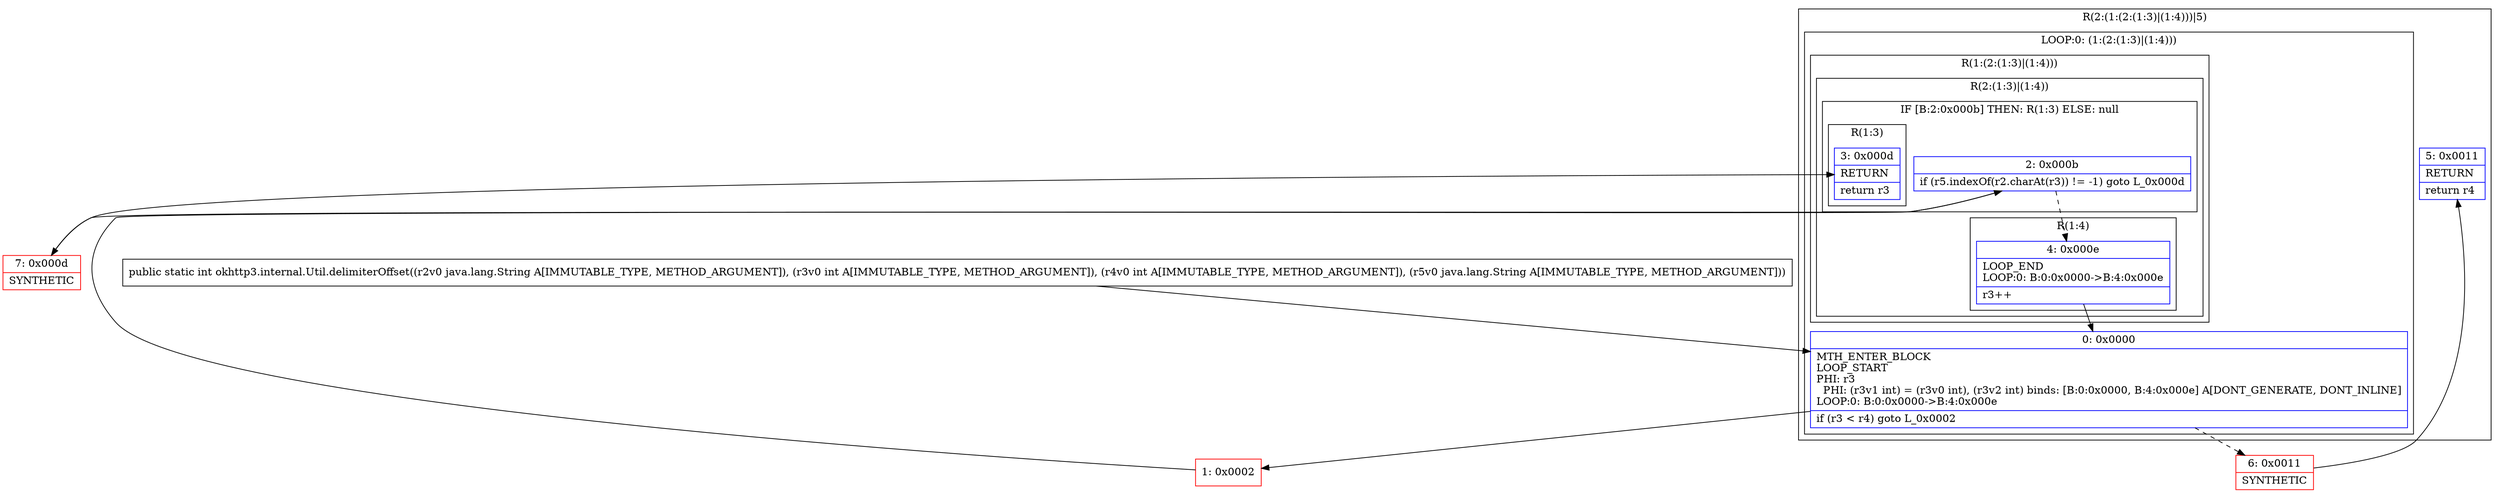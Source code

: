 digraph "CFG forokhttp3.internal.Util.delimiterOffset(Ljava\/lang\/String;IILjava\/lang\/String;)I" {
subgraph cluster_Region_1037421041 {
label = "R(2:(1:(2:(1:3)|(1:4)))|5)";
node [shape=record,color=blue];
subgraph cluster_LoopRegion_512519708 {
label = "LOOP:0: (1:(2:(1:3)|(1:4)))";
node [shape=record,color=blue];
Node_0 [shape=record,label="{0\:\ 0x0000|MTH_ENTER_BLOCK\lLOOP_START\lPHI: r3 \l  PHI: (r3v1 int) = (r3v0 int), (r3v2 int) binds: [B:0:0x0000, B:4:0x000e] A[DONT_GENERATE, DONT_INLINE]\lLOOP:0: B:0:0x0000\-\>B:4:0x000e\l|if (r3 \< r4) goto L_0x0002\l}"];
subgraph cluster_Region_1213500940 {
label = "R(1:(2:(1:3)|(1:4)))";
node [shape=record,color=blue];
subgraph cluster_Region_1135747076 {
label = "R(2:(1:3)|(1:4))";
node [shape=record,color=blue];
subgraph cluster_IfRegion_1354494914 {
label = "IF [B:2:0x000b] THEN: R(1:3) ELSE: null";
node [shape=record,color=blue];
Node_2 [shape=record,label="{2\:\ 0x000b|if (r5.indexOf(r2.charAt(r3)) != \-1) goto L_0x000d\l}"];
subgraph cluster_Region_758815559 {
label = "R(1:3)";
node [shape=record,color=blue];
Node_3 [shape=record,label="{3\:\ 0x000d|RETURN\l|return r3\l}"];
}
}
subgraph cluster_Region_1106396162 {
label = "R(1:4)";
node [shape=record,color=blue];
Node_4 [shape=record,label="{4\:\ 0x000e|LOOP_END\lLOOP:0: B:0:0x0000\-\>B:4:0x000e\l|r3++\l}"];
}
}
}
}
Node_5 [shape=record,label="{5\:\ 0x0011|RETURN\l|return r4\l}"];
}
Node_1 [shape=record,color=red,label="{1\:\ 0x0002}"];
Node_6 [shape=record,color=red,label="{6\:\ 0x0011|SYNTHETIC\l}"];
Node_7 [shape=record,color=red,label="{7\:\ 0x000d|SYNTHETIC\l}"];
MethodNode[shape=record,label="{public static int okhttp3.internal.Util.delimiterOffset((r2v0 java.lang.String A[IMMUTABLE_TYPE, METHOD_ARGUMENT]), (r3v0 int A[IMMUTABLE_TYPE, METHOD_ARGUMENT]), (r4v0 int A[IMMUTABLE_TYPE, METHOD_ARGUMENT]), (r5v0 java.lang.String A[IMMUTABLE_TYPE, METHOD_ARGUMENT])) }"];
MethodNode -> Node_0;
Node_0 -> Node_1;
Node_0 -> Node_6[style=dashed];
Node_2 -> Node_4[style=dashed];
Node_2 -> Node_7;
Node_4 -> Node_0;
Node_1 -> Node_2;
Node_6 -> Node_5;
Node_7 -> Node_3;
}

